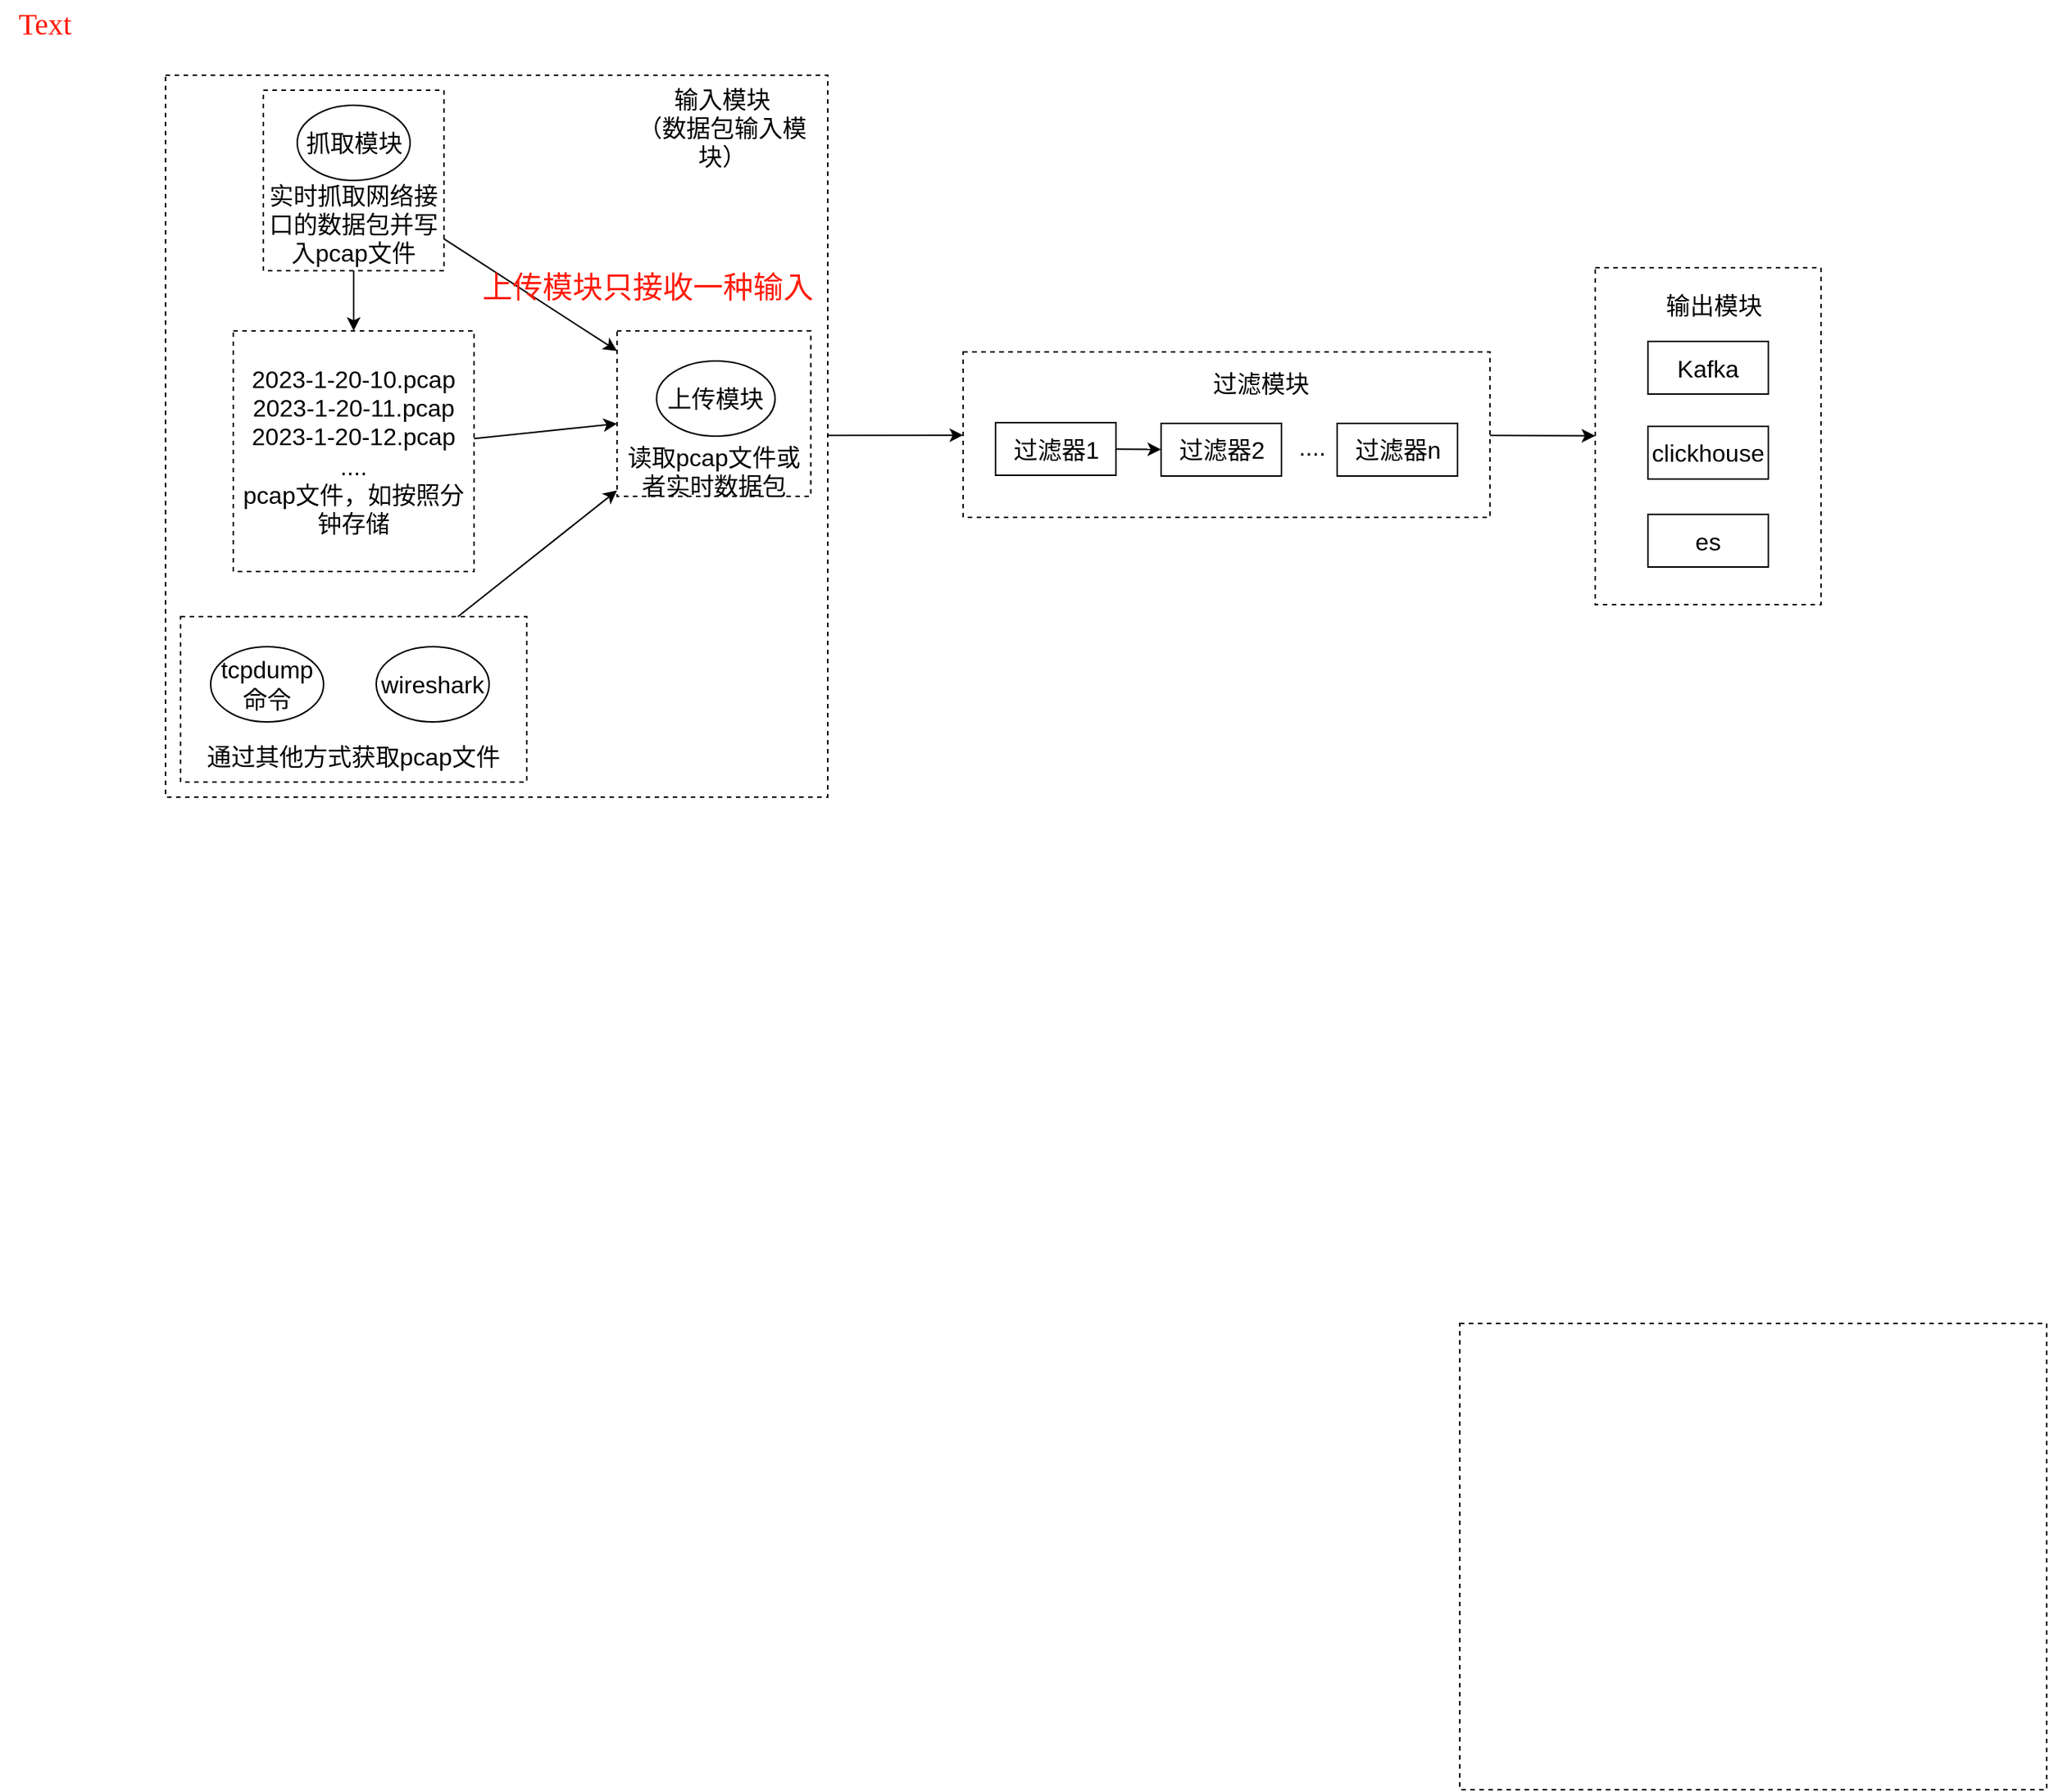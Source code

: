 <mxfile version="20.8.20" type="github" pages="2"><diagram name="Page-1" id="5EOQCX1ckIDkwSywO7It"><mxGraphModel dx="1385" dy="846" grid="1" gridSize="10" guides="1" tooltips="1" connect="1" arrows="1" fold="1" page="1" pageScale="1" pageWidth="850" pageHeight="1100" math="0" shadow="0"><root><mxCell id="0"/><mxCell id="1" parent="0"/><mxCell id="q8DViSkha1H0RL1lNnkf-53" value="" style="rounded=0;whiteSpace=wrap;html=1;dashed=1;" parent="1" vertex="1"><mxGeometry x="1090" y="208" width="150" height="224" as="geometry"/></mxCell><mxCell id="q8DViSkha1H0RL1lNnkf-49" value="" style="rounded=0;whiteSpace=wrap;html=1;dashed=1;" parent="1" vertex="1"><mxGeometry x="670" y="264" width="350" height="110" as="geometry"/></mxCell><mxCell id="q8DViSkha1H0RL1lNnkf-21" value="" style="rounded=0;whiteSpace=wrap;html=1;dashed=1;" parent="1" vertex="1"><mxGeometry x="140" y="80" width="440" height="480" as="geometry"/></mxCell><mxCell id="q8DViSkha1H0RL1lNnkf-3" value="&lt;font style=&quot;font-size: 16px;&quot;&gt;&lt;br&gt;&lt;br&gt;&lt;br&gt;实时抓取网络接口的数据包并写入pcap文件&lt;/font&gt;" style="whiteSpace=wrap;html=1;aspect=fixed;dashed=1;" parent="1" vertex="1"><mxGeometry x="205" y="90" width="120" height="120" as="geometry"/></mxCell><mxCell id="q8DViSkha1H0RL1lNnkf-1" value="&lt;font style=&quot;font-size: 16px;&quot;&gt;抓取模块&lt;/font&gt;" style="ellipse;whiteSpace=wrap;html=1;" parent="1" vertex="1"><mxGeometry x="227.5" y="100" width="75" height="50" as="geometry"/></mxCell><mxCell id="q8DViSkha1H0RL1lNnkf-6" value="&lt;font style=&quot;font-size: 16px;&quot;&gt;2023-1-20-10.pcap&lt;br&gt;2023-1-20-11.pcap&lt;br&gt;2023-1-20-12.pcap&lt;br&gt;....&lt;br&gt;pcap文件，如按照分钟存储&lt;/font&gt;" style="whiteSpace=wrap;html=1;aspect=fixed;dashed=1;" parent="1" vertex="1"><mxGeometry x="185" y="250" width="160" height="160" as="geometry"/></mxCell><mxCell id="q8DViSkha1H0RL1lNnkf-8" value="" style="edgeStyle=none;orthogonalLoop=1;jettySize=auto;html=1;rounded=0;" parent="1" source="q8DViSkha1H0RL1lNnkf-3" target="q8DViSkha1H0RL1lNnkf-6" edge="1"><mxGeometry width="80" relative="1" as="geometry"><mxPoint x="370" y="320" as="sourcePoint"/><mxPoint x="450" y="320" as="targetPoint"/><Array as="points"/></mxGeometry></mxCell><mxCell id="q8DViSkha1H0RL1lNnkf-10" value="&lt;font style=&quot;font-size: 16px;&quot;&gt;&lt;br&gt;&lt;br&gt;&lt;br&gt;&lt;br&gt;通过其他方式获取pcap文件&lt;/font&gt;" style="rounded=0;whiteSpace=wrap;html=1;dashed=1;" parent="1" vertex="1"><mxGeometry x="150" y="440" width="230" height="110" as="geometry"/></mxCell><mxCell id="q8DViSkha1H0RL1lNnkf-11" value="&lt;font style=&quot;font-size: 16px;&quot;&gt;tcpdump命令&lt;/font&gt;" style="ellipse;whiteSpace=wrap;html=1;" parent="1" vertex="1"><mxGeometry x="170" y="460" width="75" height="50" as="geometry"/></mxCell><mxCell id="q8DViSkha1H0RL1lNnkf-12" value="&lt;font style=&quot;font-size: 16px;&quot;&gt;wireshark&lt;/font&gt;" style="ellipse;whiteSpace=wrap;html=1;" parent="1" vertex="1"><mxGeometry x="280" y="460" width="75" height="50" as="geometry"/></mxCell><mxCell id="q8DViSkha1H0RL1lNnkf-13" value="&lt;font style=&quot;font-size: 16px;&quot;&gt;&lt;br&gt;&lt;br&gt;&lt;br&gt;&lt;br&gt;读取pcap文件或者实时数据包&lt;/font&gt;" style="rounded=0;whiteSpace=wrap;html=1;dashed=1;" parent="1" vertex="1"><mxGeometry x="440" y="250" width="128.75" height="110" as="geometry"/></mxCell><mxCell id="q8DViSkha1H0RL1lNnkf-14" value="&lt;font style=&quot;font-size: 16px;&quot;&gt;上传模块&lt;/font&gt;" style="ellipse;whiteSpace=wrap;html=1;" parent="1" vertex="1"><mxGeometry x="466.25" y="270" width="78.75" height="50" as="geometry"/></mxCell><mxCell id="q8DViSkha1H0RL1lNnkf-15" value="" style="endArrow=classic;html=1;rounded=0;" parent="1" source="q8DViSkha1H0RL1lNnkf-6" target="q8DViSkha1H0RL1lNnkf-13" edge="1"><mxGeometry width="50" height="50" relative="1" as="geometry"><mxPoint x="480" y="390" as="sourcePoint"/><mxPoint x="530" y="340" as="targetPoint"/></mxGeometry></mxCell><mxCell id="q8DViSkha1H0RL1lNnkf-16" value="" style="endArrow=classic;html=1;rounded=0;" parent="1" source="q8DViSkha1H0RL1lNnkf-10" target="q8DViSkha1H0RL1lNnkf-13" edge="1"><mxGeometry width="50" height="50" relative="1" as="geometry"><mxPoint x="400" y="580" as="sourcePoint"/><mxPoint x="450" y="530" as="targetPoint"/></mxGeometry></mxCell><mxCell id="q8DViSkha1H0RL1lNnkf-18" value="&lt;font style=&quot;font-size: 16px;&quot;&gt;输入模块&lt;br&gt;（数据包输入模块）&lt;/font&gt;" style="text;strokeColor=none;align=center;fillColor=none;html=1;verticalAlign=middle;whiteSpace=wrap;rounded=0;" parent="1" vertex="1"><mxGeometry x="451.25" y="90" width="117.5" height="50" as="geometry"/></mxCell><mxCell id="q8DViSkha1H0RL1lNnkf-23" value="" style="rounded=0;whiteSpace=wrap;html=1;dashed=1;" parent="1" vertex="1"><mxGeometry x="1000" y="910" width="390" height="310" as="geometry"/></mxCell><mxCell id="q8DViSkha1H0RL1lNnkf-24" value="&lt;font style=&quot;font-size: 16px;&quot;&gt;过滤器1&lt;/font&gt;" style="rounded=0;whiteSpace=wrap;html=1;" parent="1" vertex="1"><mxGeometry x="691.5" y="311" width="80" height="35" as="geometry"/></mxCell><mxCell id="q8DViSkha1H0RL1lNnkf-25" value="&lt;font style=&quot;font-size: 16px;&quot;&gt;过滤器2&lt;/font&gt;" style="rounded=0;whiteSpace=wrap;html=1;" parent="1" vertex="1"><mxGeometry x="801.5" y="311.5" width="80" height="35" as="geometry"/></mxCell><mxCell id="q8DViSkha1H0RL1lNnkf-26" value="&lt;font style=&quot;font-size: 16px;&quot;&gt;过滤器n&lt;/font&gt;" style="rounded=0;whiteSpace=wrap;html=1;" parent="1" vertex="1"><mxGeometry x="918.5" y="311.5" width="80" height="35" as="geometry"/></mxCell><mxCell id="q8DViSkha1H0RL1lNnkf-27" value="" style="endArrow=classic;html=1;rounded=0;fontSize=16;" parent="1" source="q8DViSkha1H0RL1lNnkf-24" target="q8DViSkha1H0RL1lNnkf-25" edge="1"><mxGeometry width="50" height="50" relative="1" as="geometry"><mxPoint x="811.5" y="206" as="sourcePoint"/><mxPoint x="861.5" y="156" as="targetPoint"/></mxGeometry></mxCell><mxCell id="q8DViSkha1H0RL1lNnkf-28" value="...." style="text;strokeColor=none;align=center;fillColor=none;html=1;verticalAlign=middle;whiteSpace=wrap;rounded=0;fontSize=16;" parent="1" vertex="1"><mxGeometry x="871.5" y="311.5" width="60" height="30" as="geometry"/></mxCell><mxCell id="q8DViSkha1H0RL1lNnkf-51" value="&lt;span style=&quot;font-size: 16px;&quot;&gt;过滤模块&lt;/span&gt;" style="text;strokeColor=none;align=center;fillColor=none;html=1;verticalAlign=middle;whiteSpace=wrap;rounded=0;" parent="1" vertex="1"><mxGeometry x="808.75" y="260" width="117.5" height="50" as="geometry"/></mxCell><mxCell id="q8DViSkha1H0RL1lNnkf-52" value="" style="endArrow=classic;html=1;rounded=0;fontSize=16;" parent="1" source="q8DViSkha1H0RL1lNnkf-21" target="q8DViSkha1H0RL1lNnkf-49" edge="1"><mxGeometry width="50" height="50" relative="1" as="geometry"><mxPoint x="640" y="750" as="sourcePoint"/><mxPoint x="690" y="700" as="targetPoint"/></mxGeometry></mxCell><mxCell id="q8DViSkha1H0RL1lNnkf-54" value="&lt;span style=&quot;font-size: 16px;&quot;&gt;输出模块&lt;/span&gt;" style="text;strokeColor=none;align=center;fillColor=none;html=1;verticalAlign=middle;whiteSpace=wrap;rounded=0;" parent="1" vertex="1"><mxGeometry x="1110" y="208" width="117.5" height="50" as="geometry"/></mxCell><mxCell id="q8DViSkha1H0RL1lNnkf-55" value="&lt;font style=&quot;font-size: 16px;&quot;&gt;Kafka&lt;/font&gt;" style="rounded=0;whiteSpace=wrap;html=1;" parent="1" vertex="1"><mxGeometry x="1125" y="257" width="80" height="35" as="geometry"/></mxCell><mxCell id="q8DViSkha1H0RL1lNnkf-56" value="&lt;font style=&quot;font-size: 16px;&quot;&gt;clickhouse&lt;/font&gt;" style="rounded=0;whiteSpace=wrap;html=1;" parent="1" vertex="1"><mxGeometry x="1125" y="313.5" width="80" height="35" as="geometry"/></mxCell><mxCell id="q8DViSkha1H0RL1lNnkf-57" value="&lt;font style=&quot;font-size: 16px;&quot;&gt;es&lt;/font&gt;" style="rounded=0;whiteSpace=wrap;html=1;" parent="1" vertex="1"><mxGeometry x="1125" y="372" width="80" height="35" as="geometry"/></mxCell><mxCell id="q8DViSkha1H0RL1lNnkf-60" value="" style="endArrow=classic;html=1;rounded=0;fontSize=16;" parent="1" source="q8DViSkha1H0RL1lNnkf-49" target="q8DViSkha1H0RL1lNnkf-53" edge="1"><mxGeometry width="50" height="50" relative="1" as="geometry"><mxPoint x="1050" y="580" as="sourcePoint"/><mxPoint x="1100" y="530" as="targetPoint"/></mxGeometry></mxCell><mxCell id="q8DViSkha1H0RL1lNnkf-61" value="" style="endArrow=classic;html=1;rounded=0;fontSize=16;" parent="1" source="q8DViSkha1H0RL1lNnkf-3" target="q8DViSkha1H0RL1lNnkf-13" edge="1"><mxGeometry width="50" height="50" relative="1" as="geometry"><mxPoint x="720" y="170" as="sourcePoint"/><mxPoint x="770" y="120" as="targetPoint"/></mxGeometry></mxCell><mxCell id="q8DViSkha1H0RL1lNnkf-63" value="&lt;font color=&quot;#ff1b0a&quot;&gt;上传模块只接收一种输入&lt;/font&gt;" style="text;html=1;align=center;verticalAlign=middle;resizable=0;points=[];autosize=1;strokeColor=none;fillColor=none;fontSize=20;fontFamily=Architects Daughter;" parent="1" vertex="1"><mxGeometry x="340" y="200" width="240" height="40" as="geometry"/></mxCell><mxCell id="q8DViSkha1H0RL1lNnkf-64" value="Text" style="text;html=1;strokeColor=none;fillColor=none;align=center;verticalAlign=middle;whiteSpace=wrap;rounded=0;fontSize=20;fontFamily=Architects Daughter;fontColor=#FF1B0A;" parent="1" vertex="1"><mxGeometry x="30" y="30" width="60" height="30" as="geometry"/></mxCell></root></mxGraphModel></diagram><diagram id="AO_FZro2WQVD7Zo-Tchc" name="Page-2"><mxGraphModel dx="1385" dy="846" grid="1" gridSize="10" guides="1" tooltips="1" connect="1" arrows="1" fold="1" page="1" pageScale="1" pageWidth="850" pageHeight="1100" math="0" shadow="0"><root><mxCell id="0"/><mxCell id="1" parent="0"/><mxCell id="ePc_DvNgLFlSMhhd_xHL-1" value="&lt;span style=&quot;font-size: 16px;&quot;&gt;只开启上传模块&lt;/span&gt;" style="rounded=0;whiteSpace=wrap;html=1;" parent="1" vertex="1"><mxGeometry x="480" y="180" width="150" height="40" as="geometry"/></mxCell><mxCell id="ePc_DvNgLFlSMhhd_xHL-3" value="&lt;span style=&quot;font-size: 16px;&quot;&gt;上传模块和抓取模块都开启&lt;/span&gt;" style="rounded=0;whiteSpace=wrap;html=1;" parent="1" vertex="1"><mxGeometry x="480" y="320" width="150" height="40" as="geometry"/></mxCell><mxCell id="ePc_DvNgLFlSMhhd_xHL-4" value="&lt;span style=&quot;font-size: 16px;&quot;&gt;只开启抓取模块&lt;/span&gt;" style="rounded=0;whiteSpace=wrap;html=1;" parent="1" vertex="1"><mxGeometry x="480" y="250" width="150" height="40" as="geometry"/></mxCell><mxCell id="R6i94odu2R9OCEIYphcu-1" value="" style="endArrow=classic;html=1;rounded=0;exitX=1;exitY=0.5;exitDx=0;exitDy=0;" parent="1" source="ePc_DvNgLFlSMhhd_xHL-4" target="R6i94odu2R9OCEIYphcu-5" edge="1"><mxGeometry width="50" height="50" relative="1" as="geometry"><mxPoint x="580" y="540" as="sourcePoint"/><mxPoint x="450" y="260" as="targetPoint"/></mxGeometry></mxCell><mxCell id="R6i94odu2R9OCEIYphcu-2" value="&lt;span style=&quot;font-size: 16px;&quot;&gt;开始&lt;/span&gt;" style="rounded=0;whiteSpace=wrap;html=1;" parent="1" vertex="1"><mxGeometry x="250" y="280" width="70" height="40" as="geometry"/></mxCell><mxCell id="R6i94odu2R9OCEIYphcu-3" value="" style="endArrow=classic;html=1;rounded=0;" parent="1" source="R6i94odu2R9OCEIYphcu-2" target="ePc_DvNgLFlSMhhd_xHL-4" edge="1"><mxGeometry width="50" height="50" relative="1" as="geometry"><mxPoint x="330" y="298" as="sourcePoint"/><mxPoint x="497" y="240" as="targetPoint"/></mxGeometry></mxCell><mxCell id="R6i94odu2R9OCEIYphcu-4" value="" style="endArrow=classic;html=1;rounded=0;fontStyle=1;shape=flexArrow;" parent="1" source="R6i94odu2R9OCEIYphcu-2" target="ePc_DvNgLFlSMhhd_xHL-3" edge="1"><mxGeometry width="50" height="50" relative="1" as="geometry"><mxPoint x="330" y="310" as="sourcePoint"/><mxPoint x="480" y="310" as="targetPoint"/></mxGeometry></mxCell><mxCell id="R6i94odu2R9OCEIYphcu-5" value="&lt;span style=&quot;font-size: 16px;&quot;&gt;确认pcap文件位置&lt;/span&gt;" style="rounded=0;whiteSpace=wrap;html=1;" parent="1" vertex="1"><mxGeometry x="680" y="250" width="150" height="40" as="geometry"/></mxCell><mxCell id="R6i94odu2R9OCEIYphcu-8" value="&lt;span style=&quot;font-size: 16px;&quot;&gt;上传模块从实时数据包读取&lt;/span&gt;" style="rounded=0;whiteSpace=wrap;html=1;" parent="1" vertex="1"><mxGeometry x="680" y="320" width="150" height="40" as="geometry"/></mxCell><mxCell id="R6i94odu2R9OCEIYphcu-9" value="" style="endArrow=classic;html=1;rounded=0;" parent="1" source="ePc_DvNgLFlSMhhd_xHL-1" target="R6i94odu2R9OCEIYphcu-16" edge="1"><mxGeometry width="50" height="50" relative="1" as="geometry"><mxPoint x="630" y="310" as="sourcePoint"/><mxPoint x="680" y="200" as="targetPoint"/></mxGeometry></mxCell><mxCell id="R6i94odu2R9OCEIYphcu-10" value="" style="endArrow=classic;html=1;rounded=0;" parent="1" source="R6i94odu2R9OCEIYphcu-2" target="ePc_DvNgLFlSMhhd_xHL-1" edge="1"><mxGeometry width="50" height="50" relative="1" as="geometry"><mxPoint x="330" y="310" as="sourcePoint"/><mxPoint x="480" y="310" as="targetPoint"/></mxGeometry></mxCell><mxCell id="R6i94odu2R9OCEIYphcu-12" value="" style="endArrow=classic;html=1;rounded=0;" parent="1" source="ePc_DvNgLFlSMhhd_xHL-3" target="R6i94odu2R9OCEIYphcu-13" edge="1"><mxGeometry width="50" height="50" relative="1" as="geometry"><mxPoint x="620" y="411" as="sourcePoint"/><mxPoint x="730" y="399" as="targetPoint"/></mxGeometry></mxCell><mxCell id="R6i94odu2R9OCEIYphcu-13" value="&lt;span style=&quot;font-size: 16px;&quot;&gt;上传模块从实时数据包读取&lt;/span&gt;" style="rounded=0;whiteSpace=wrap;html=1;" parent="1" vertex="1"><mxGeometry x="680" y="400" width="150" height="40" as="geometry"/></mxCell><mxCell id="R6i94odu2R9OCEIYphcu-14" value="" style="endArrow=classic;html=1;rounded=0;fontStyle=1;shape=flexArrow;" parent="1" source="ePc_DvNgLFlSMhhd_xHL-3" target="R6i94odu2R9OCEIYphcu-8" edge="1"><mxGeometry width="50" height="50" relative="1" as="geometry"><mxPoint x="690" y="550" as="sourcePoint"/><mxPoint x="860" y="625" as="targetPoint"/></mxGeometry></mxCell><mxCell id="R6i94odu2R9OCEIYphcu-16" value="&lt;span style=&quot;font-size: 16px;&quot;&gt;确认pcap文件位置&lt;/span&gt;" style="rounded=0;whiteSpace=wrap;html=1;" parent="1" vertex="1"><mxGeometry x="680" y="180" width="150" height="40" as="geometry"/></mxCell></root></mxGraphModel></diagram></mxfile>